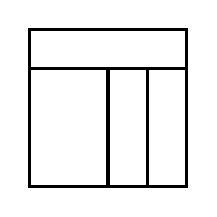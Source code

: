 \begin{tikzpicture}[very thick, scale=.5]
    \draw (0,3) rectangle (4,4);
    \draw (0,0) rectangle (2,3);
    \draw (2,0) rectangle (3,3);
    \draw (3,0) rectangle (4,3);
\end{tikzpicture}
